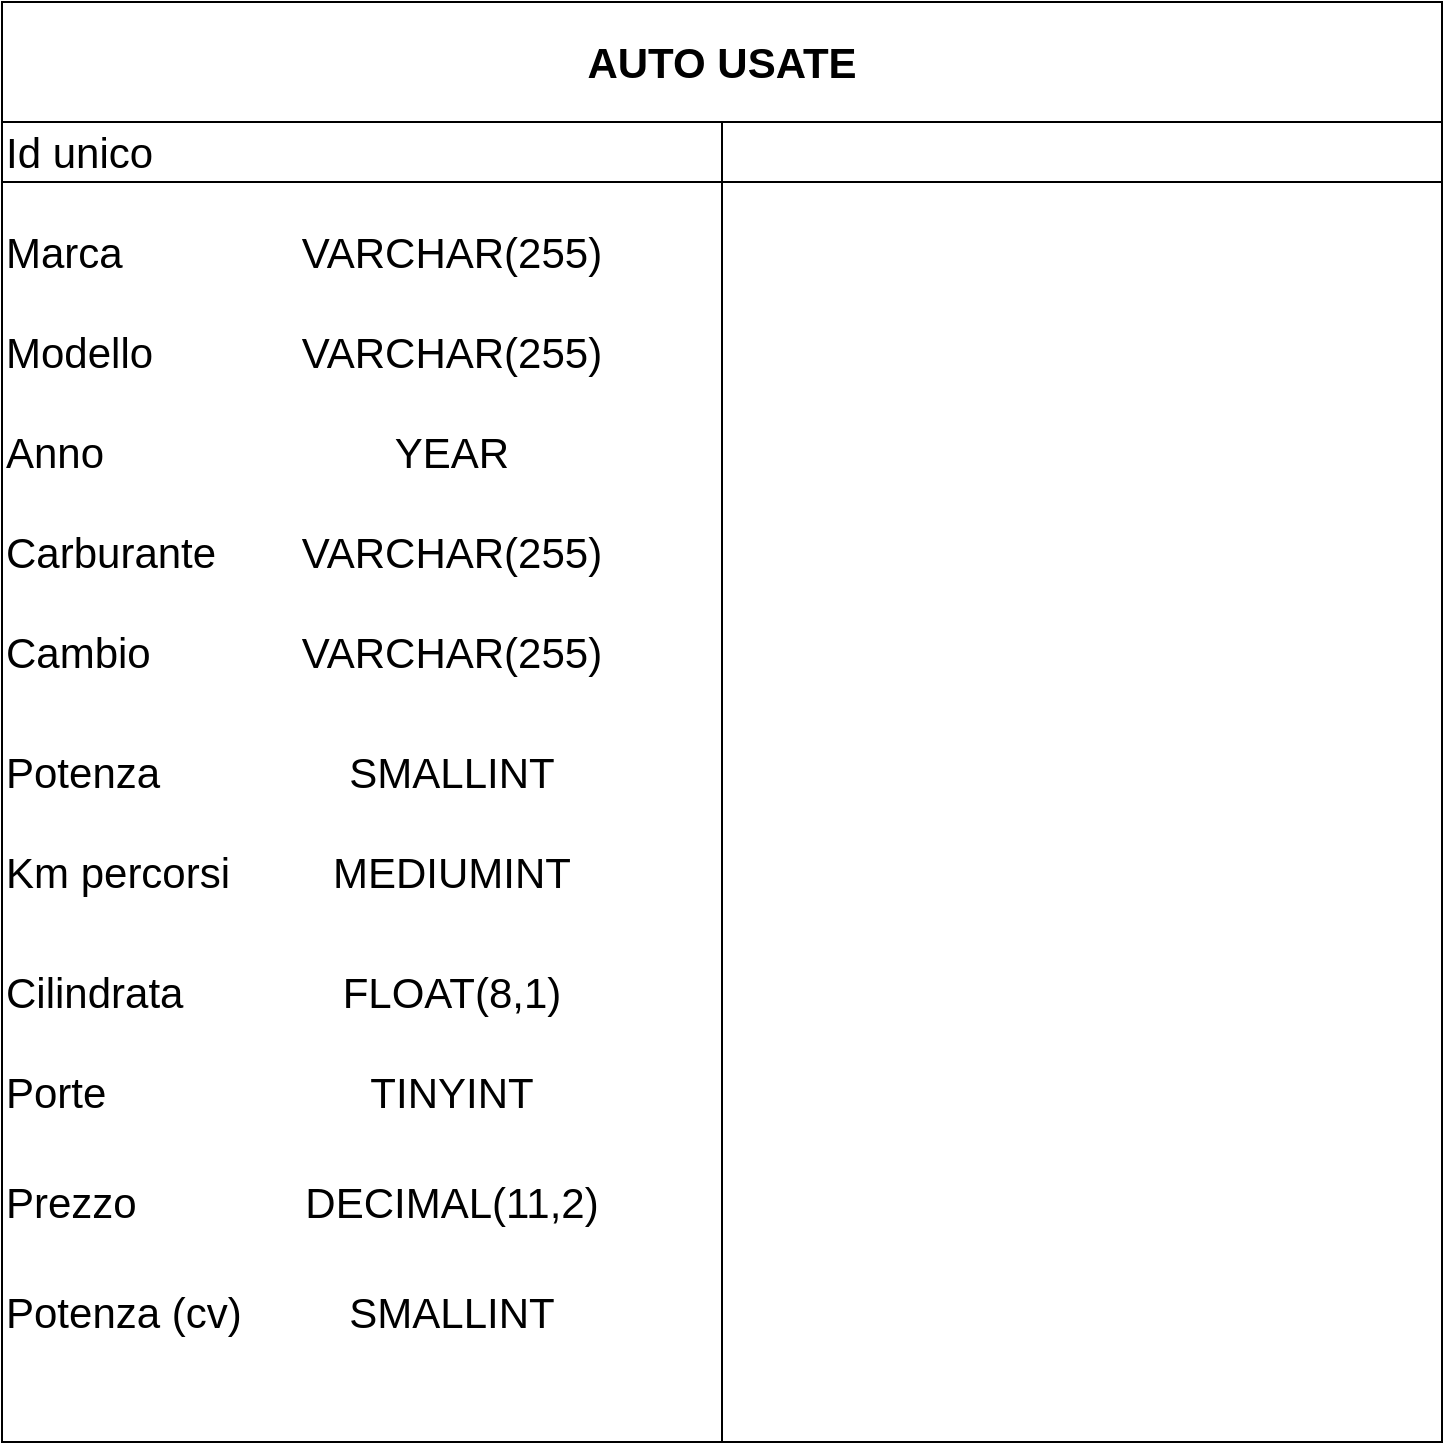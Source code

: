 <mxfile version="18.0.1" type="device"><diagram id="ZMjnjQdk-koe0rxWjp1v" name="Page-1"><mxGraphModel dx="1422" dy="794" grid="1" gridSize="10" guides="1" tooltips="1" connect="1" arrows="1" fold="1" page="1" pageScale="1" pageWidth="827" pageHeight="1169" math="0" shadow="0"><root><mxCell id="0"/><mxCell id="1" parent="0"/><mxCell id="5aIbkQUFXdEA6Vq96Stf-1" value="" style="whiteSpace=wrap;html=1;aspect=fixed;" vertex="1" parent="1"><mxGeometry x="50" width="720" height="720" as="geometry"/></mxCell><mxCell id="5aIbkQUFXdEA6Vq96Stf-2" value="&lt;b&gt;&lt;font style=&quot;font-size: 21px;&quot;&gt;AUTO USATE&lt;/font&gt;&lt;/b&gt;" style="rounded=0;whiteSpace=wrap;html=1;" vertex="1" parent="1"><mxGeometry x="50" width="720" height="60" as="geometry"/></mxCell><mxCell id="5aIbkQUFXdEA6Vq96Stf-4" value="Id unico" style="rounded=0;whiteSpace=wrap;html=1;fontSize=21;align=left;" vertex="1" parent="1"><mxGeometry x="50" y="60" width="720" height="30" as="geometry"/></mxCell><mxCell id="5aIbkQUFXdEA6Vq96Stf-5" value="" style="endArrow=none;html=1;rounded=0;fontSize=21;entryX=0.5;entryY=0;entryDx=0;entryDy=0;exitX=0.5;exitY=1;exitDx=0;exitDy=0;" edge="1" parent="1" source="5aIbkQUFXdEA6Vq96Stf-1" target="5aIbkQUFXdEA6Vq96Stf-4"><mxGeometry width="50" height="50" relative="1" as="geometry"><mxPoint x="390" y="390" as="sourcePoint"/><mxPoint x="440" y="340" as="targetPoint"/></mxGeometry></mxCell><mxCell id="5aIbkQUFXdEA6Vq96Stf-6" value="Marca" style="text;html=1;strokeColor=none;fillColor=none;align=left;verticalAlign=middle;whiteSpace=wrap;rounded=0;fontSize=21;" vertex="1" parent="1"><mxGeometry x="50" y="110" width="100" height="30" as="geometry"/></mxCell><mxCell id="5aIbkQUFXdEA6Vq96Stf-7" value="Modello" style="text;html=1;strokeColor=none;fillColor=none;align=left;verticalAlign=middle;whiteSpace=wrap;rounded=0;fontSize=21;" vertex="1" parent="1"><mxGeometry x="50" y="160" width="100" height="30" as="geometry"/></mxCell><mxCell id="5aIbkQUFXdEA6Vq96Stf-8" value="Anno" style="text;html=1;strokeColor=none;fillColor=none;align=left;verticalAlign=middle;whiteSpace=wrap;rounded=0;fontSize=21;" vertex="1" parent="1"><mxGeometry x="50" y="210" width="100" height="30" as="geometry"/></mxCell><mxCell id="5aIbkQUFXdEA6Vq96Stf-9" value="Carburante" style="text;html=1;strokeColor=none;fillColor=none;align=left;verticalAlign=middle;whiteSpace=wrap;rounded=0;fontSize=21;" vertex="1" parent="1"><mxGeometry x="50" y="260" width="100" height="30" as="geometry"/></mxCell><mxCell id="5aIbkQUFXdEA6Vq96Stf-10" value="Km percorsi" style="text;html=1;strokeColor=none;fillColor=none;align=left;verticalAlign=middle;whiteSpace=wrap;rounded=0;fontSize=21;" vertex="1" parent="1"><mxGeometry x="50" y="420" width="180" height="30" as="geometry"/></mxCell><mxCell id="5aIbkQUFXdEA6Vq96Stf-11" value="Cambio" style="text;html=1;strokeColor=none;fillColor=none;align=left;verticalAlign=middle;whiteSpace=wrap;rounded=0;fontSize=21;" vertex="1" parent="1"><mxGeometry x="50" y="310" width="100" height="30" as="geometry"/></mxCell><mxCell id="5aIbkQUFXdEA6Vq96Stf-12" value="Cilindrata" style="text;html=1;strokeColor=none;fillColor=none;align=left;verticalAlign=middle;whiteSpace=wrap;rounded=0;fontSize=21;" vertex="1" parent="1"><mxGeometry x="50" y="480" width="100" height="30" as="geometry"/></mxCell><mxCell id="5aIbkQUFXdEA6Vq96Stf-13" value="Potenza" style="text;html=1;strokeColor=none;fillColor=none;align=left;verticalAlign=middle;whiteSpace=wrap;rounded=0;fontSize=21;" vertex="1" parent="1"><mxGeometry x="50" y="370" width="100" height="30" as="geometry"/></mxCell><mxCell id="5aIbkQUFXdEA6Vq96Stf-14" value="Porte&lt;span style=&quot;color: rgba(0, 0, 0, 0); font-family: monospace; font-size: 0px;&quot;&gt;%3CmxGraphModel%3E%3Croot%3E%3CmxCell%20id%3D%220%22%2F%3E%3CmxCell%20id%3D%221%22%20parent%3D%220%22%2F%3E%3CmxCell%20id%3D%222%22%20value%3D%22Marca%22%20style%3D%22text%3Bhtml%3D1%3BstrokeColor%3Dnone%3BfillColor%3Dnone%3Balign%3Dleft%3BverticalAlign%3Dmiddle%3BwhiteSpace%3Dwrap%3Brounded%3D0%3BfontSize%3D21%3B%22%20vertex%3D%221%22%20parent%3D%221%22%3E%3CmxGeometry%20x%3D%2250%22%20y%3D%22200%22%20width%3D%22100%22%20height%3D%2230%22%20as%3D%22geometry%22%2F%3E%3C%2FmxCell%3E%3C%2Froot%3E%3C%2FmxGraphModel%3E&lt;/span&gt;" style="text;html=1;strokeColor=none;fillColor=none;align=left;verticalAlign=middle;whiteSpace=wrap;rounded=0;fontSize=21;" vertex="1" parent="1"><mxGeometry x="50" y="530" width="100" height="30" as="geometry"/></mxCell><mxCell id="5aIbkQUFXdEA6Vq96Stf-17" value="Prezzo" style="text;html=1;strokeColor=none;fillColor=none;align=left;verticalAlign=middle;whiteSpace=wrap;rounded=0;fontSize=21;" vertex="1" parent="1"><mxGeometry x="50" y="585" width="100" height="30" as="geometry"/></mxCell><mxCell id="5aIbkQUFXdEA6Vq96Stf-18" value="Potenza (cv)" style="text;html=1;strokeColor=none;fillColor=none;align=left;verticalAlign=middle;whiteSpace=wrap;rounded=0;fontSize=21;" vertex="1" parent="1"><mxGeometry x="50" y="640" width="170" height="30" as="geometry"/></mxCell><mxCell id="5aIbkQUFXdEA6Vq96Stf-19" value="VARCHAR(255)" style="text;html=1;strokeColor=none;fillColor=none;align=center;verticalAlign=middle;whiteSpace=wrap;rounded=0;fontSize=21;" vertex="1" parent="1"><mxGeometry x="200" y="110" width="150" height="30" as="geometry"/></mxCell><mxCell id="5aIbkQUFXdEA6Vq96Stf-24" value="VARCHAR(255)" style="text;html=1;strokeColor=none;fillColor=none;align=center;verticalAlign=middle;whiteSpace=wrap;rounded=0;fontSize=21;" vertex="1" parent="1"><mxGeometry x="200" y="160" width="150" height="30" as="geometry"/></mxCell><mxCell id="5aIbkQUFXdEA6Vq96Stf-25" value="YEAR" style="text;html=1;strokeColor=none;fillColor=none;align=center;verticalAlign=middle;whiteSpace=wrap;rounded=0;fontSize=21;" vertex="1" parent="1"><mxGeometry x="200" y="210" width="150" height="30" as="geometry"/></mxCell><mxCell id="5aIbkQUFXdEA6Vq96Stf-26" value="VARCHAR(255)" style="text;html=1;strokeColor=none;fillColor=none;align=center;verticalAlign=middle;whiteSpace=wrap;rounded=0;fontSize=21;" vertex="1" parent="1"><mxGeometry x="200" y="310" width="150" height="30" as="geometry"/></mxCell><mxCell id="5aIbkQUFXdEA6Vq96Stf-27" value="VARCHAR(255)" style="text;html=1;strokeColor=none;fillColor=none;align=center;verticalAlign=middle;whiteSpace=wrap;rounded=0;fontSize=21;" vertex="1" parent="1"><mxGeometry x="200" y="260" width="150" height="30" as="geometry"/></mxCell><mxCell id="5aIbkQUFXdEA6Vq96Stf-28" value="SMALLINT" style="text;html=1;strokeColor=none;fillColor=none;align=center;verticalAlign=middle;whiteSpace=wrap;rounded=0;fontSize=21;" vertex="1" parent="1"><mxGeometry x="200" y="370" width="150" height="30" as="geometry"/></mxCell><mxCell id="5aIbkQUFXdEA6Vq96Stf-29" value="MEDIUMINT" style="text;html=1;strokeColor=none;fillColor=none;align=center;verticalAlign=middle;whiteSpace=wrap;rounded=0;fontSize=21;" vertex="1" parent="1"><mxGeometry x="200" y="420" width="150" height="30" as="geometry"/></mxCell><mxCell id="5aIbkQUFXdEA6Vq96Stf-30" value="FLOAT(8,1)" style="text;html=1;strokeColor=none;fillColor=none;align=center;verticalAlign=middle;whiteSpace=wrap;rounded=0;fontSize=21;" vertex="1" parent="1"><mxGeometry x="200" y="480" width="150" height="30" as="geometry"/></mxCell><mxCell id="5aIbkQUFXdEA6Vq96Stf-31" value="TINYINT" style="text;html=1;strokeColor=none;fillColor=none;align=center;verticalAlign=middle;whiteSpace=wrap;rounded=0;fontSize=21;" vertex="1" parent="1"><mxGeometry x="200" y="530" width="150" height="30" as="geometry"/></mxCell><mxCell id="5aIbkQUFXdEA6Vq96Stf-32" value="DECIMAL(11,2)" style="text;html=1;strokeColor=none;fillColor=none;align=center;verticalAlign=middle;whiteSpace=wrap;rounded=0;fontSize=21;" vertex="1" parent="1"><mxGeometry x="200" y="585" width="150" height="30" as="geometry"/></mxCell><mxCell id="5aIbkQUFXdEA6Vq96Stf-33" value="SMALLINT" style="text;html=1;strokeColor=none;fillColor=none;align=center;verticalAlign=middle;whiteSpace=wrap;rounded=0;fontSize=21;" vertex="1" parent="1"><mxGeometry x="200" y="640" width="150" height="30" as="geometry"/></mxCell></root></mxGraphModel></diagram></mxfile>